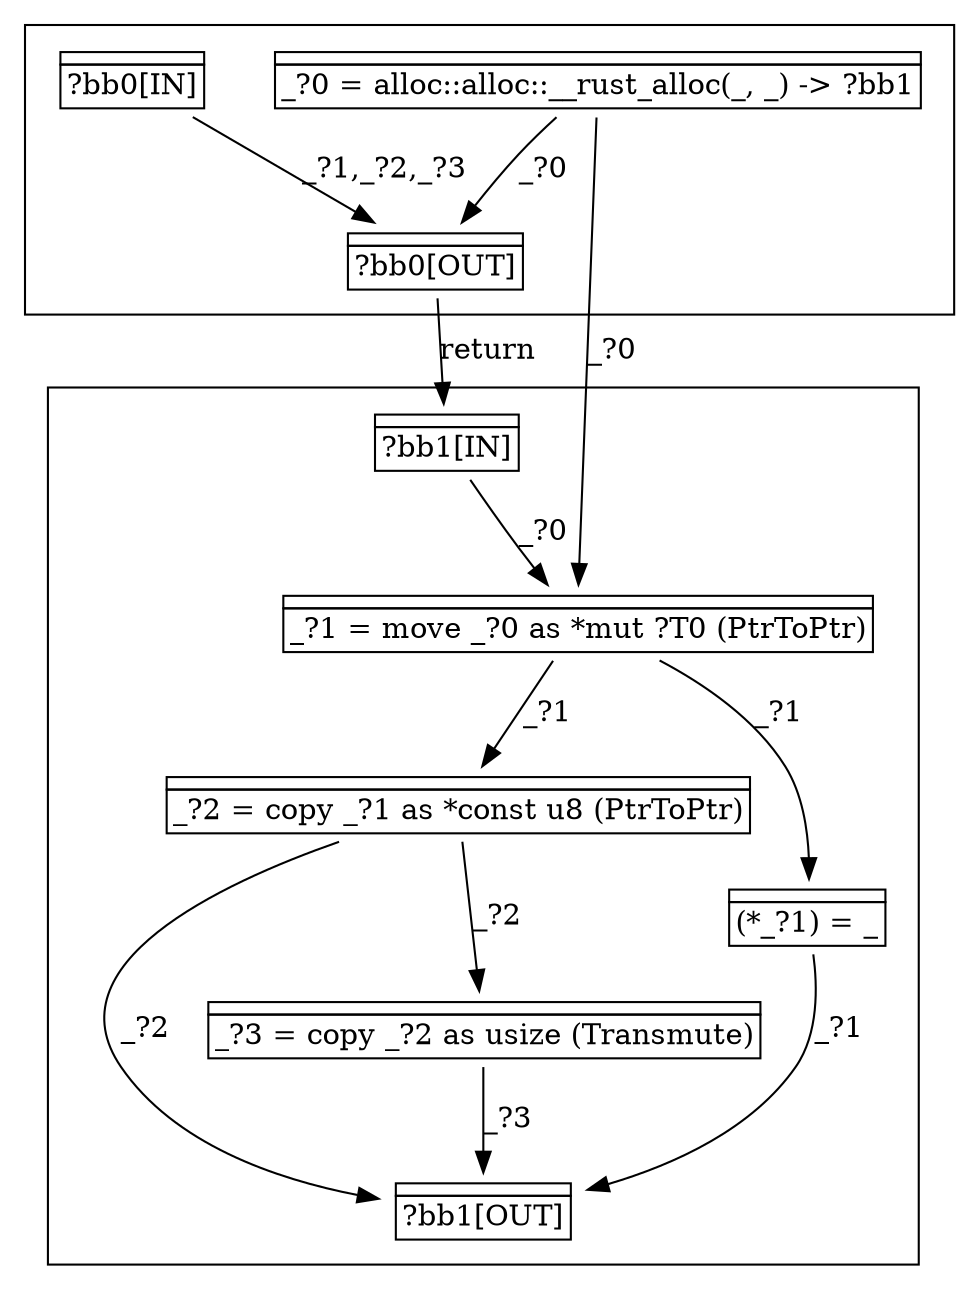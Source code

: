digraph DataDependencyGraph {
compound = true;
subgraph cluster_bb0 {
    bb0IN [shape="none", label=<<table border="0" cellborder="1" cellspacing="0"><tr><td  align="center" colspan="1"></td></tr><tr><td align="left">?bb0[IN]</td></tr></table>>];
    bb0OUT [shape="none", label=<<table border="0" cellborder="1" cellspacing="0"><tr><td  align="center" colspan="1"></td></tr><tr><td align="left">?bb0[OUT]</td></tr></table>>];
    bb0stmt0 [shape="none", label=<<table border="0" cellborder="1" cellspacing="0"><tr><td  align="center" colspan="1"></td></tr><tr><td align="left">_?0 = alloc::alloc::__rust_alloc(_, _) -&gt; ?bb1</td></tr></table>>];
    bb0stmt0 -> bb0OUT [label="_?0"];
    bb0IN -> bb0OUT [label="_?1,_?2,_?3"];
}
subgraph cluster_bb1 {
    bb1IN [shape="none", label=<<table border="0" cellborder="1" cellspacing="0"><tr><td  align="center" colspan="1"></td></tr><tr><td align="left">?bb1[IN]</td></tr></table>>];
    bb1OUT [shape="none", label=<<table border="0" cellborder="1" cellspacing="0"><tr><td  align="center" colspan="1"></td></tr><tr><td align="left">?bb1[OUT]</td></tr></table>>];
    bb1stmt0 [shape="none", label=<<table border="0" cellborder="1" cellspacing="0"><tr><td  align="center" colspan="1"></td></tr><tr><td align="left">_?1 = move _?0 as *mut ?T0 (PtrToPtr)</td></tr></table>>];
    bb1stmt1 [shape="none", label=<<table border="0" cellborder="1" cellspacing="0"><tr><td  align="center" colspan="1"></td></tr><tr><td align="left">_?2 = copy _?1 as *const u8 (PtrToPtr)</td></tr></table>>];
    bb1stmt2 [shape="none", label=<<table border="0" cellborder="1" cellspacing="0"><tr><td  align="center" colspan="1"></td></tr><tr><td align="left">_?3 = copy _?2 as usize (Transmute)</td></tr></table>>];
    bb1stmt3 [shape="none", label=<<table border="0" cellborder="1" cellspacing="0"><tr><td  align="center" colspan="1"></td></tr><tr><td align="left">(*_?1) = _</td></tr></table>>];
    bb1IN -> bb1stmt0 [label="_?0"];
    bb1stmt3 -> bb1OUT [label="_?1"];
    bb1stmt1 -> bb1OUT [label="_?2"];
    bb1stmt2 -> bb1OUT [label="_?3"];
    bb1stmt0 -> bb1stmt1 [label="_?1"];
    bb1stmt0 -> bb1stmt3 [label="_?1"];
    bb1stmt1 -> bb1stmt2 [label="_?2"];
}
    bb0OUT -> bb1IN [label="return"];
    bb0stmt0 -> bb1stmt0 [label="_?0"];
}
